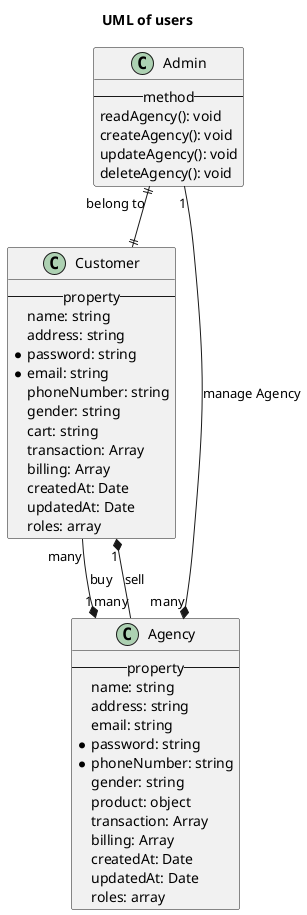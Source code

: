 @startuml Application use cases diagram
skinparam actorStyle awesome
title UML of users


class Customer{
    --property--
    name: string 
    address: string
    *password: string 
    *email: string 
    phoneNumber: string 
    gender: string 
    cart: string
    transaction: Array
    billing: Array
    createdAt: Date
    updatedAt: Date
    roles: array
}

class Agency{
    --property--
    name: string 
    address: string 
    email: string 
    *password: string
    *phoneNumber: string 
    gender: string 
    product: object
    transaction: Array
    billing: Array
    createdAt: Date
    updatedAt: Date
    roles: array
}


class Admin{
    --method--
    readAgency(): void 
    createAgency(): void 
    updateAgency(): void
    deleteAgency(): void
}
Admin "1" --* "many" Agency: manage Agency
Customer "many" --* "1" Agency: buy
Agency "many" --* "1" Customer: sell
Admin "belong to" ||--|| Customer



@enduml